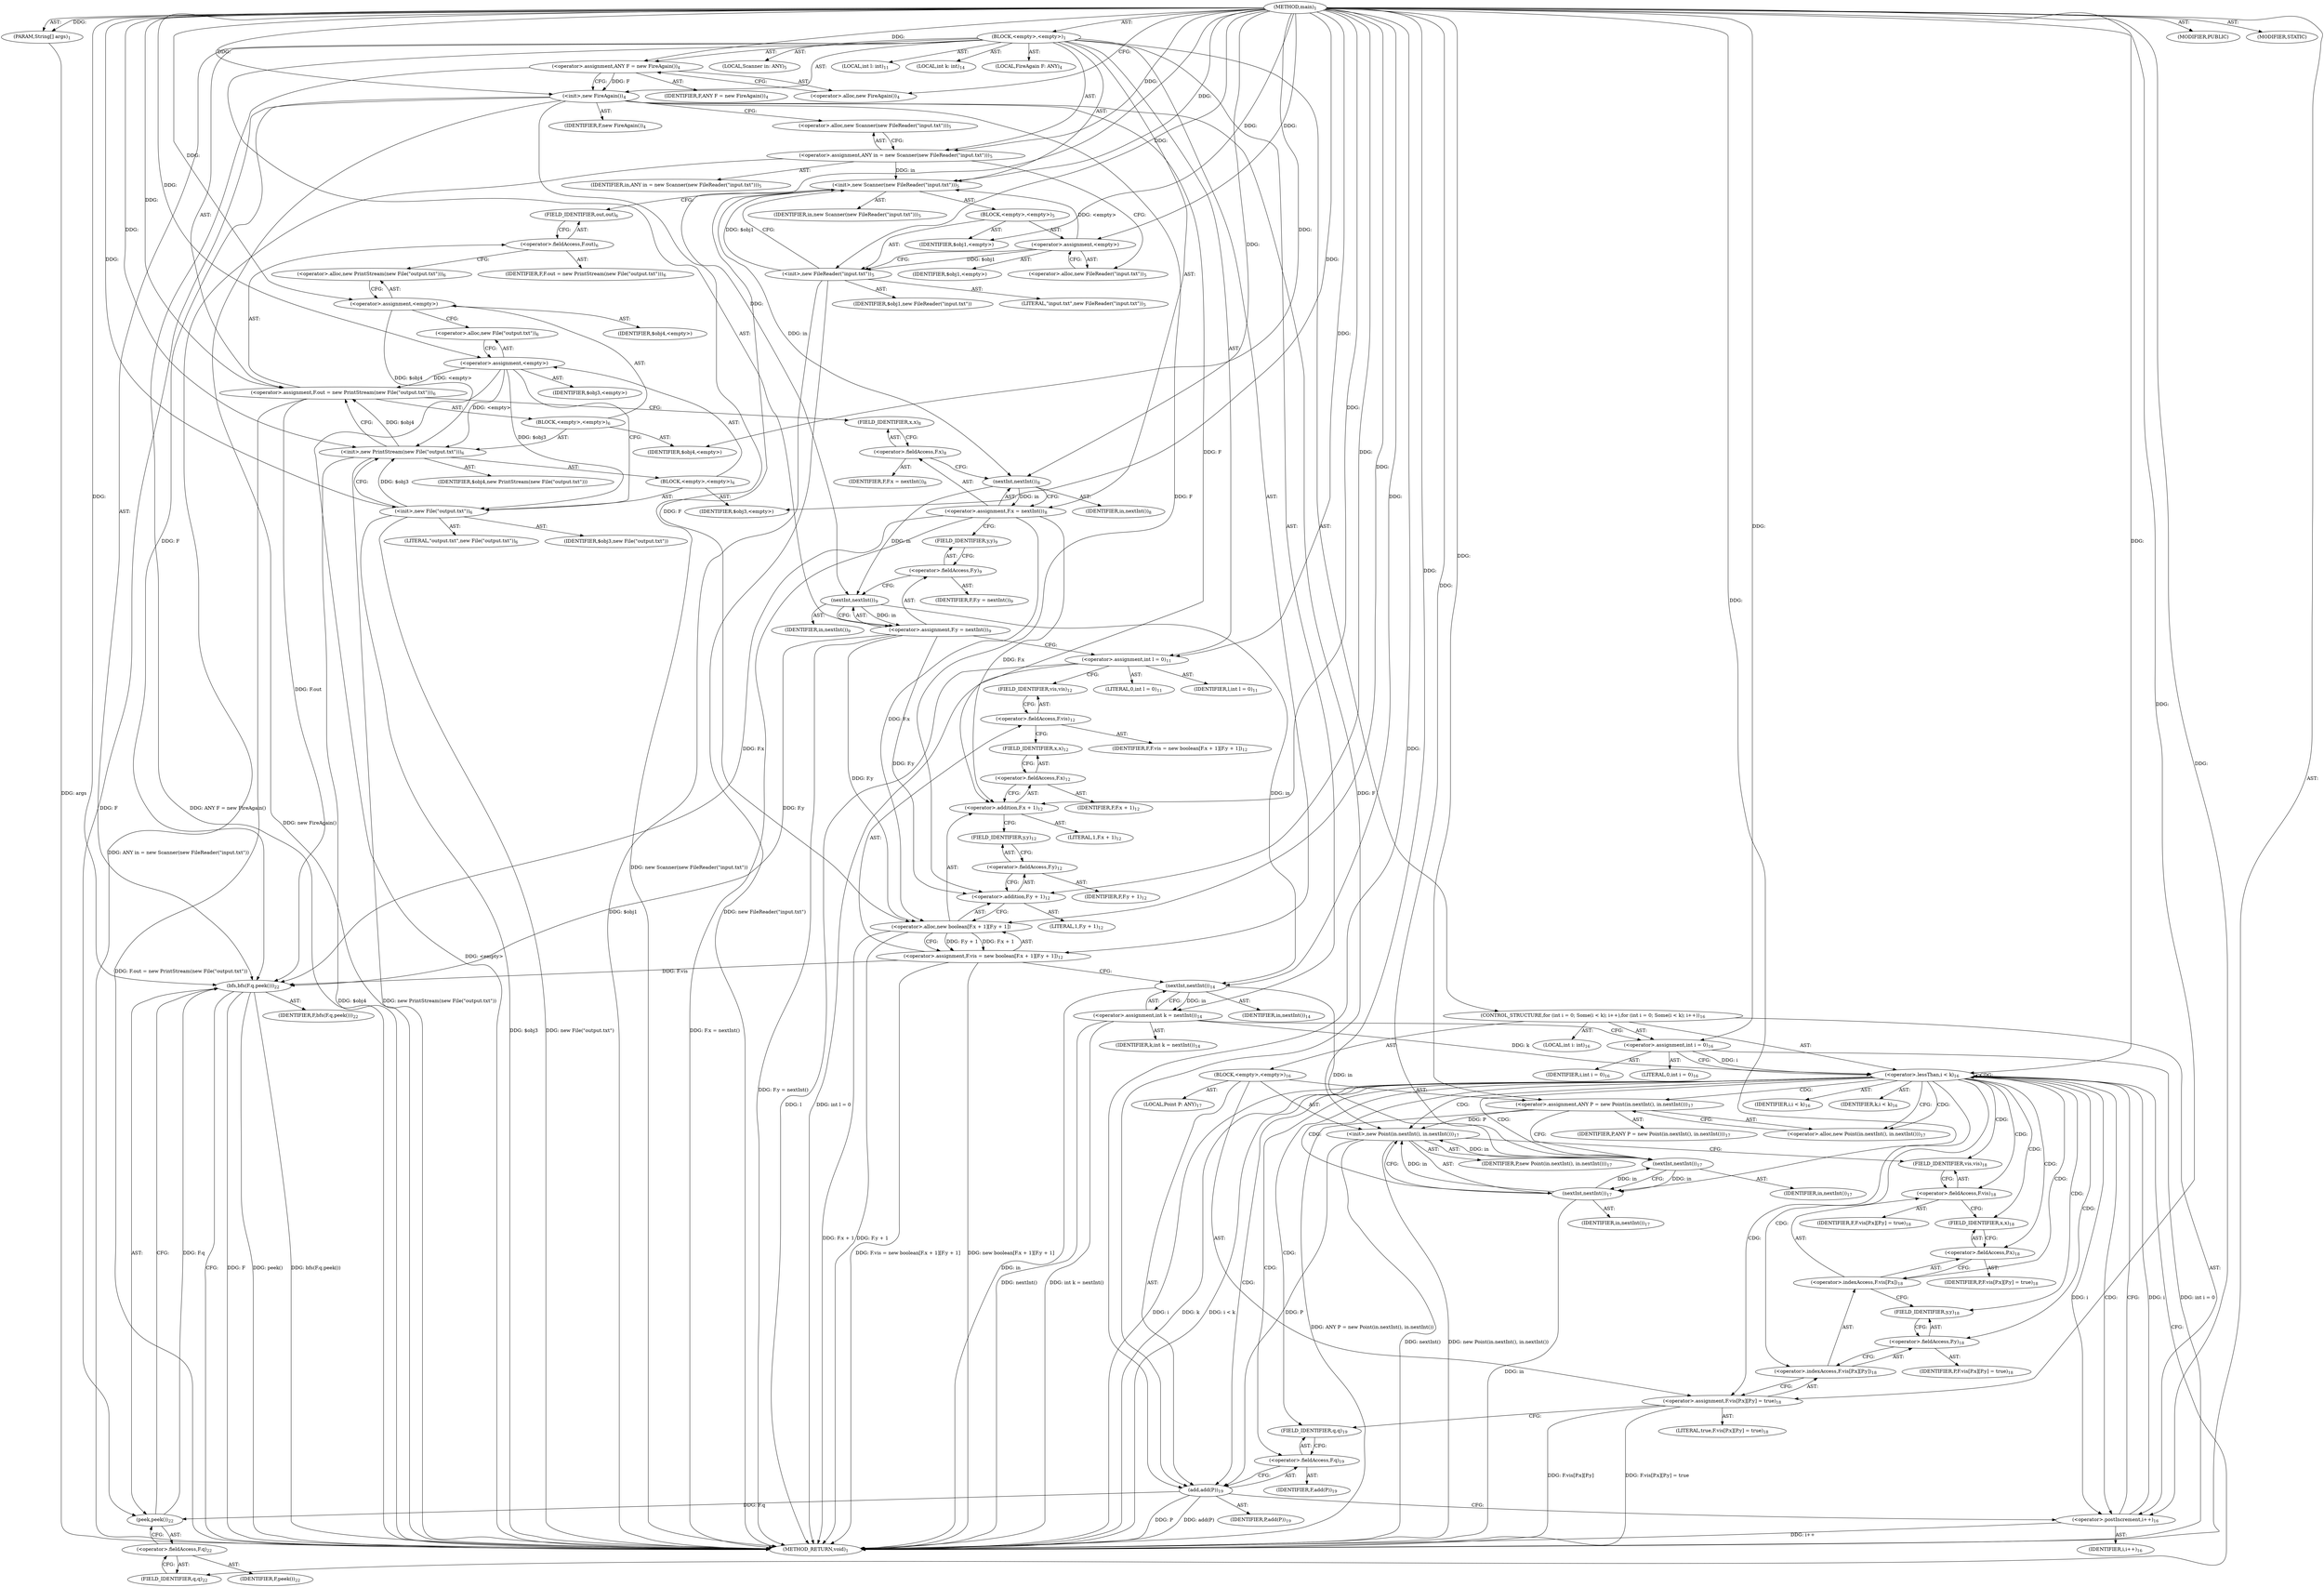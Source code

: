 digraph "main" {  
"23" [label = <(METHOD,main)<SUB>1</SUB>> ]
"24" [label = <(PARAM,String[] args)<SUB>1</SUB>> ]
"25" [label = <(BLOCK,&lt;empty&gt;,&lt;empty&gt;)<SUB>1</SUB>> ]
"4" [label = <(LOCAL,FireAgain F: ANY)<SUB>4</SUB>> ]
"26" [label = <(&lt;operator&gt;.assignment,ANY F = new FireAgain())<SUB>4</SUB>> ]
"27" [label = <(IDENTIFIER,F,ANY F = new FireAgain())<SUB>4</SUB>> ]
"28" [label = <(&lt;operator&gt;.alloc,new FireAgain())<SUB>4</SUB>> ]
"29" [label = <(&lt;init&gt;,new FireAgain())<SUB>4</SUB>> ]
"3" [label = <(IDENTIFIER,F,new FireAgain())<SUB>4</SUB>> ]
"6" [label = <(LOCAL,Scanner in: ANY)<SUB>5</SUB>> ]
"30" [label = <(&lt;operator&gt;.assignment,ANY in = new Scanner(new FileReader(&quot;input.txt&quot;)))<SUB>5</SUB>> ]
"31" [label = <(IDENTIFIER,in,ANY in = new Scanner(new FileReader(&quot;input.txt&quot;)))<SUB>5</SUB>> ]
"32" [label = <(&lt;operator&gt;.alloc,new Scanner(new FileReader(&quot;input.txt&quot;)))<SUB>5</SUB>> ]
"33" [label = <(&lt;init&gt;,new Scanner(new FileReader(&quot;input.txt&quot;)))<SUB>5</SUB>> ]
"5" [label = <(IDENTIFIER,in,new Scanner(new FileReader(&quot;input.txt&quot;)))<SUB>5</SUB>> ]
"34" [label = <(BLOCK,&lt;empty&gt;,&lt;empty&gt;)<SUB>5</SUB>> ]
"35" [label = <(&lt;operator&gt;.assignment,&lt;empty&gt;)> ]
"36" [label = <(IDENTIFIER,$obj1,&lt;empty&gt;)> ]
"37" [label = <(&lt;operator&gt;.alloc,new FileReader(&quot;input.txt&quot;))<SUB>5</SUB>> ]
"38" [label = <(&lt;init&gt;,new FileReader(&quot;input.txt&quot;))<SUB>5</SUB>> ]
"39" [label = <(IDENTIFIER,$obj1,new FileReader(&quot;input.txt&quot;))> ]
"40" [label = <(LITERAL,&quot;input.txt&quot;,new FileReader(&quot;input.txt&quot;))<SUB>5</SUB>> ]
"41" [label = <(IDENTIFIER,$obj1,&lt;empty&gt;)> ]
"42" [label = <(&lt;operator&gt;.assignment,F.out = new PrintStream(new File(&quot;output.txt&quot;)))<SUB>6</SUB>> ]
"43" [label = <(&lt;operator&gt;.fieldAccess,F.out)<SUB>6</SUB>> ]
"44" [label = <(IDENTIFIER,F,F.out = new PrintStream(new File(&quot;output.txt&quot;)))<SUB>6</SUB>> ]
"45" [label = <(FIELD_IDENTIFIER,out,out)<SUB>6</SUB>> ]
"46" [label = <(BLOCK,&lt;empty&gt;,&lt;empty&gt;)<SUB>6</SUB>> ]
"47" [label = <(&lt;operator&gt;.assignment,&lt;empty&gt;)> ]
"48" [label = <(IDENTIFIER,$obj4,&lt;empty&gt;)> ]
"49" [label = <(&lt;operator&gt;.alloc,new PrintStream(new File(&quot;output.txt&quot;)))<SUB>6</SUB>> ]
"50" [label = <(&lt;init&gt;,new PrintStream(new File(&quot;output.txt&quot;)))<SUB>6</SUB>> ]
"51" [label = <(IDENTIFIER,$obj4,new PrintStream(new File(&quot;output.txt&quot;)))> ]
"52" [label = <(BLOCK,&lt;empty&gt;,&lt;empty&gt;)<SUB>6</SUB>> ]
"53" [label = <(&lt;operator&gt;.assignment,&lt;empty&gt;)> ]
"54" [label = <(IDENTIFIER,$obj3,&lt;empty&gt;)> ]
"55" [label = <(&lt;operator&gt;.alloc,new File(&quot;output.txt&quot;))<SUB>6</SUB>> ]
"56" [label = <(&lt;init&gt;,new File(&quot;output.txt&quot;))<SUB>6</SUB>> ]
"57" [label = <(IDENTIFIER,$obj3,new File(&quot;output.txt&quot;))> ]
"58" [label = <(LITERAL,&quot;output.txt&quot;,new File(&quot;output.txt&quot;))<SUB>6</SUB>> ]
"59" [label = <(IDENTIFIER,$obj3,&lt;empty&gt;)> ]
"60" [label = <(IDENTIFIER,$obj4,&lt;empty&gt;)> ]
"61" [label = <(&lt;operator&gt;.assignment,F.x = nextInt())<SUB>8</SUB>> ]
"62" [label = <(&lt;operator&gt;.fieldAccess,F.x)<SUB>8</SUB>> ]
"63" [label = <(IDENTIFIER,F,F.x = nextInt())<SUB>8</SUB>> ]
"64" [label = <(FIELD_IDENTIFIER,x,x)<SUB>8</SUB>> ]
"65" [label = <(nextInt,nextInt())<SUB>8</SUB>> ]
"66" [label = <(IDENTIFIER,in,nextInt())<SUB>8</SUB>> ]
"67" [label = <(&lt;operator&gt;.assignment,F.y = nextInt())<SUB>9</SUB>> ]
"68" [label = <(&lt;operator&gt;.fieldAccess,F.y)<SUB>9</SUB>> ]
"69" [label = <(IDENTIFIER,F,F.y = nextInt())<SUB>9</SUB>> ]
"70" [label = <(FIELD_IDENTIFIER,y,y)<SUB>9</SUB>> ]
"71" [label = <(nextInt,nextInt())<SUB>9</SUB>> ]
"72" [label = <(IDENTIFIER,in,nextInt())<SUB>9</SUB>> ]
"73" [label = <(LOCAL,int l: int)<SUB>11</SUB>> ]
"74" [label = <(&lt;operator&gt;.assignment,int l = 0)<SUB>11</SUB>> ]
"75" [label = <(IDENTIFIER,l,int l = 0)<SUB>11</SUB>> ]
"76" [label = <(LITERAL,0,int l = 0)<SUB>11</SUB>> ]
"77" [label = <(&lt;operator&gt;.assignment,F.vis = new boolean[F.x + 1][F.y + 1])<SUB>12</SUB>> ]
"78" [label = <(&lt;operator&gt;.fieldAccess,F.vis)<SUB>12</SUB>> ]
"79" [label = <(IDENTIFIER,F,F.vis = new boolean[F.x + 1][F.y + 1])<SUB>12</SUB>> ]
"80" [label = <(FIELD_IDENTIFIER,vis,vis)<SUB>12</SUB>> ]
"81" [label = <(&lt;operator&gt;.alloc,new boolean[F.x + 1][F.y + 1])> ]
"82" [label = <(&lt;operator&gt;.addition,F.x + 1)<SUB>12</SUB>> ]
"83" [label = <(&lt;operator&gt;.fieldAccess,F.x)<SUB>12</SUB>> ]
"84" [label = <(IDENTIFIER,F,F.x + 1)<SUB>12</SUB>> ]
"85" [label = <(FIELD_IDENTIFIER,x,x)<SUB>12</SUB>> ]
"86" [label = <(LITERAL,1,F.x + 1)<SUB>12</SUB>> ]
"87" [label = <(&lt;operator&gt;.addition,F.y + 1)<SUB>12</SUB>> ]
"88" [label = <(&lt;operator&gt;.fieldAccess,F.y)<SUB>12</SUB>> ]
"89" [label = <(IDENTIFIER,F,F.y + 1)<SUB>12</SUB>> ]
"90" [label = <(FIELD_IDENTIFIER,y,y)<SUB>12</SUB>> ]
"91" [label = <(LITERAL,1,F.y + 1)<SUB>12</SUB>> ]
"92" [label = <(LOCAL,int k: int)<SUB>14</SUB>> ]
"93" [label = <(&lt;operator&gt;.assignment,int k = nextInt())<SUB>14</SUB>> ]
"94" [label = <(IDENTIFIER,k,int k = nextInt())<SUB>14</SUB>> ]
"95" [label = <(nextInt,nextInt())<SUB>14</SUB>> ]
"96" [label = <(IDENTIFIER,in,nextInt())<SUB>14</SUB>> ]
"97" [label = <(CONTROL_STRUCTURE,for (int i = 0; Some(i &lt; k); i++),for (int i = 0; Some(i &lt; k); i++))<SUB>16</SUB>> ]
"98" [label = <(LOCAL,int i: int)<SUB>16</SUB>> ]
"99" [label = <(&lt;operator&gt;.assignment,int i = 0)<SUB>16</SUB>> ]
"100" [label = <(IDENTIFIER,i,int i = 0)<SUB>16</SUB>> ]
"101" [label = <(LITERAL,0,int i = 0)<SUB>16</SUB>> ]
"102" [label = <(&lt;operator&gt;.lessThan,i &lt; k)<SUB>16</SUB>> ]
"103" [label = <(IDENTIFIER,i,i &lt; k)<SUB>16</SUB>> ]
"104" [label = <(IDENTIFIER,k,i &lt; k)<SUB>16</SUB>> ]
"105" [label = <(&lt;operator&gt;.postIncrement,i++)<SUB>16</SUB>> ]
"106" [label = <(IDENTIFIER,i,i++)<SUB>16</SUB>> ]
"107" [label = <(BLOCK,&lt;empty&gt;,&lt;empty&gt;)<SUB>16</SUB>> ]
"8" [label = <(LOCAL,Point P: ANY)<SUB>17</SUB>> ]
"108" [label = <(&lt;operator&gt;.assignment,ANY P = new Point(in.nextInt(), in.nextInt()))<SUB>17</SUB>> ]
"109" [label = <(IDENTIFIER,P,ANY P = new Point(in.nextInt(), in.nextInt()))<SUB>17</SUB>> ]
"110" [label = <(&lt;operator&gt;.alloc,new Point(in.nextInt(), in.nextInt()))<SUB>17</SUB>> ]
"111" [label = <(&lt;init&gt;,new Point(in.nextInt(), in.nextInt()))<SUB>17</SUB>> ]
"7" [label = <(IDENTIFIER,P,new Point(in.nextInt(), in.nextInt()))<SUB>17</SUB>> ]
"112" [label = <(nextInt,nextInt())<SUB>17</SUB>> ]
"113" [label = <(IDENTIFIER,in,nextInt())<SUB>17</SUB>> ]
"114" [label = <(nextInt,nextInt())<SUB>17</SUB>> ]
"115" [label = <(IDENTIFIER,in,nextInt())<SUB>17</SUB>> ]
"116" [label = <(&lt;operator&gt;.assignment,F.vis[P.x][P.y] = true)<SUB>18</SUB>> ]
"117" [label = <(&lt;operator&gt;.indexAccess,F.vis[P.x][P.y])<SUB>18</SUB>> ]
"118" [label = <(&lt;operator&gt;.indexAccess,F.vis[P.x])<SUB>18</SUB>> ]
"119" [label = <(&lt;operator&gt;.fieldAccess,F.vis)<SUB>18</SUB>> ]
"120" [label = <(IDENTIFIER,F,F.vis[P.x][P.y] = true)<SUB>18</SUB>> ]
"121" [label = <(FIELD_IDENTIFIER,vis,vis)<SUB>18</SUB>> ]
"122" [label = <(&lt;operator&gt;.fieldAccess,P.x)<SUB>18</SUB>> ]
"123" [label = <(IDENTIFIER,P,F.vis[P.x][P.y] = true)<SUB>18</SUB>> ]
"124" [label = <(FIELD_IDENTIFIER,x,x)<SUB>18</SUB>> ]
"125" [label = <(&lt;operator&gt;.fieldAccess,P.y)<SUB>18</SUB>> ]
"126" [label = <(IDENTIFIER,P,F.vis[P.x][P.y] = true)<SUB>18</SUB>> ]
"127" [label = <(FIELD_IDENTIFIER,y,y)<SUB>18</SUB>> ]
"128" [label = <(LITERAL,true,F.vis[P.x][P.y] = true)<SUB>18</SUB>> ]
"129" [label = <(add,add(P))<SUB>19</SUB>> ]
"130" [label = <(&lt;operator&gt;.fieldAccess,F.q)<SUB>19</SUB>> ]
"131" [label = <(IDENTIFIER,F,add(P))<SUB>19</SUB>> ]
"132" [label = <(FIELD_IDENTIFIER,q,q)<SUB>19</SUB>> ]
"133" [label = <(IDENTIFIER,P,add(P))<SUB>19</SUB>> ]
"134" [label = <(bfs,bfs(F.q.peek()))<SUB>22</SUB>> ]
"135" [label = <(IDENTIFIER,F,bfs(F.q.peek()))<SUB>22</SUB>> ]
"136" [label = <(peek,peek())<SUB>22</SUB>> ]
"137" [label = <(&lt;operator&gt;.fieldAccess,F.q)<SUB>22</SUB>> ]
"138" [label = <(IDENTIFIER,F,peek())<SUB>22</SUB>> ]
"139" [label = <(FIELD_IDENTIFIER,q,q)<SUB>22</SUB>> ]
"140" [label = <(MODIFIER,PUBLIC)> ]
"141" [label = <(MODIFIER,STATIC)> ]
"142" [label = <(METHOD_RETURN,void)<SUB>1</SUB>> ]
  "23" -> "24"  [ label = "AST: "] 
  "23" -> "25"  [ label = "AST: "] 
  "23" -> "140"  [ label = "AST: "] 
  "23" -> "141"  [ label = "AST: "] 
  "23" -> "142"  [ label = "AST: "] 
  "25" -> "4"  [ label = "AST: "] 
  "25" -> "26"  [ label = "AST: "] 
  "25" -> "29"  [ label = "AST: "] 
  "25" -> "6"  [ label = "AST: "] 
  "25" -> "30"  [ label = "AST: "] 
  "25" -> "33"  [ label = "AST: "] 
  "25" -> "42"  [ label = "AST: "] 
  "25" -> "61"  [ label = "AST: "] 
  "25" -> "67"  [ label = "AST: "] 
  "25" -> "73"  [ label = "AST: "] 
  "25" -> "74"  [ label = "AST: "] 
  "25" -> "77"  [ label = "AST: "] 
  "25" -> "92"  [ label = "AST: "] 
  "25" -> "93"  [ label = "AST: "] 
  "25" -> "97"  [ label = "AST: "] 
  "25" -> "134"  [ label = "AST: "] 
  "26" -> "27"  [ label = "AST: "] 
  "26" -> "28"  [ label = "AST: "] 
  "29" -> "3"  [ label = "AST: "] 
  "30" -> "31"  [ label = "AST: "] 
  "30" -> "32"  [ label = "AST: "] 
  "33" -> "5"  [ label = "AST: "] 
  "33" -> "34"  [ label = "AST: "] 
  "34" -> "35"  [ label = "AST: "] 
  "34" -> "38"  [ label = "AST: "] 
  "34" -> "41"  [ label = "AST: "] 
  "35" -> "36"  [ label = "AST: "] 
  "35" -> "37"  [ label = "AST: "] 
  "38" -> "39"  [ label = "AST: "] 
  "38" -> "40"  [ label = "AST: "] 
  "42" -> "43"  [ label = "AST: "] 
  "42" -> "46"  [ label = "AST: "] 
  "43" -> "44"  [ label = "AST: "] 
  "43" -> "45"  [ label = "AST: "] 
  "46" -> "47"  [ label = "AST: "] 
  "46" -> "50"  [ label = "AST: "] 
  "46" -> "60"  [ label = "AST: "] 
  "47" -> "48"  [ label = "AST: "] 
  "47" -> "49"  [ label = "AST: "] 
  "50" -> "51"  [ label = "AST: "] 
  "50" -> "52"  [ label = "AST: "] 
  "52" -> "53"  [ label = "AST: "] 
  "52" -> "56"  [ label = "AST: "] 
  "52" -> "59"  [ label = "AST: "] 
  "53" -> "54"  [ label = "AST: "] 
  "53" -> "55"  [ label = "AST: "] 
  "56" -> "57"  [ label = "AST: "] 
  "56" -> "58"  [ label = "AST: "] 
  "61" -> "62"  [ label = "AST: "] 
  "61" -> "65"  [ label = "AST: "] 
  "62" -> "63"  [ label = "AST: "] 
  "62" -> "64"  [ label = "AST: "] 
  "65" -> "66"  [ label = "AST: "] 
  "67" -> "68"  [ label = "AST: "] 
  "67" -> "71"  [ label = "AST: "] 
  "68" -> "69"  [ label = "AST: "] 
  "68" -> "70"  [ label = "AST: "] 
  "71" -> "72"  [ label = "AST: "] 
  "74" -> "75"  [ label = "AST: "] 
  "74" -> "76"  [ label = "AST: "] 
  "77" -> "78"  [ label = "AST: "] 
  "77" -> "81"  [ label = "AST: "] 
  "78" -> "79"  [ label = "AST: "] 
  "78" -> "80"  [ label = "AST: "] 
  "81" -> "82"  [ label = "AST: "] 
  "81" -> "87"  [ label = "AST: "] 
  "82" -> "83"  [ label = "AST: "] 
  "82" -> "86"  [ label = "AST: "] 
  "83" -> "84"  [ label = "AST: "] 
  "83" -> "85"  [ label = "AST: "] 
  "87" -> "88"  [ label = "AST: "] 
  "87" -> "91"  [ label = "AST: "] 
  "88" -> "89"  [ label = "AST: "] 
  "88" -> "90"  [ label = "AST: "] 
  "93" -> "94"  [ label = "AST: "] 
  "93" -> "95"  [ label = "AST: "] 
  "95" -> "96"  [ label = "AST: "] 
  "97" -> "98"  [ label = "AST: "] 
  "97" -> "99"  [ label = "AST: "] 
  "97" -> "102"  [ label = "AST: "] 
  "97" -> "105"  [ label = "AST: "] 
  "97" -> "107"  [ label = "AST: "] 
  "99" -> "100"  [ label = "AST: "] 
  "99" -> "101"  [ label = "AST: "] 
  "102" -> "103"  [ label = "AST: "] 
  "102" -> "104"  [ label = "AST: "] 
  "105" -> "106"  [ label = "AST: "] 
  "107" -> "8"  [ label = "AST: "] 
  "107" -> "108"  [ label = "AST: "] 
  "107" -> "111"  [ label = "AST: "] 
  "107" -> "116"  [ label = "AST: "] 
  "107" -> "129"  [ label = "AST: "] 
  "108" -> "109"  [ label = "AST: "] 
  "108" -> "110"  [ label = "AST: "] 
  "111" -> "7"  [ label = "AST: "] 
  "111" -> "112"  [ label = "AST: "] 
  "111" -> "114"  [ label = "AST: "] 
  "112" -> "113"  [ label = "AST: "] 
  "114" -> "115"  [ label = "AST: "] 
  "116" -> "117"  [ label = "AST: "] 
  "116" -> "128"  [ label = "AST: "] 
  "117" -> "118"  [ label = "AST: "] 
  "117" -> "125"  [ label = "AST: "] 
  "118" -> "119"  [ label = "AST: "] 
  "118" -> "122"  [ label = "AST: "] 
  "119" -> "120"  [ label = "AST: "] 
  "119" -> "121"  [ label = "AST: "] 
  "122" -> "123"  [ label = "AST: "] 
  "122" -> "124"  [ label = "AST: "] 
  "125" -> "126"  [ label = "AST: "] 
  "125" -> "127"  [ label = "AST: "] 
  "129" -> "130"  [ label = "AST: "] 
  "129" -> "133"  [ label = "AST: "] 
  "130" -> "131"  [ label = "AST: "] 
  "130" -> "132"  [ label = "AST: "] 
  "134" -> "135"  [ label = "AST: "] 
  "134" -> "136"  [ label = "AST: "] 
  "136" -> "137"  [ label = "AST: "] 
  "137" -> "138"  [ label = "AST: "] 
  "137" -> "139"  [ label = "AST: "] 
  "26" -> "29"  [ label = "CFG: "] 
  "29" -> "32"  [ label = "CFG: "] 
  "30" -> "37"  [ label = "CFG: "] 
  "33" -> "45"  [ label = "CFG: "] 
  "42" -> "64"  [ label = "CFG: "] 
  "61" -> "70"  [ label = "CFG: "] 
  "67" -> "74"  [ label = "CFG: "] 
  "74" -> "80"  [ label = "CFG: "] 
  "77" -> "95"  [ label = "CFG: "] 
  "93" -> "99"  [ label = "CFG: "] 
  "134" -> "142"  [ label = "CFG: "] 
  "28" -> "26"  [ label = "CFG: "] 
  "32" -> "30"  [ label = "CFG: "] 
  "43" -> "49"  [ label = "CFG: "] 
  "62" -> "65"  [ label = "CFG: "] 
  "65" -> "61"  [ label = "CFG: "] 
  "68" -> "71"  [ label = "CFG: "] 
  "71" -> "67"  [ label = "CFG: "] 
  "78" -> "85"  [ label = "CFG: "] 
  "81" -> "77"  [ label = "CFG: "] 
  "95" -> "93"  [ label = "CFG: "] 
  "99" -> "102"  [ label = "CFG: "] 
  "102" -> "110"  [ label = "CFG: "] 
  "102" -> "139"  [ label = "CFG: "] 
  "105" -> "102"  [ label = "CFG: "] 
  "136" -> "134"  [ label = "CFG: "] 
  "35" -> "38"  [ label = "CFG: "] 
  "38" -> "33"  [ label = "CFG: "] 
  "45" -> "43"  [ label = "CFG: "] 
  "47" -> "55"  [ label = "CFG: "] 
  "50" -> "42"  [ label = "CFG: "] 
  "64" -> "62"  [ label = "CFG: "] 
  "70" -> "68"  [ label = "CFG: "] 
  "80" -> "78"  [ label = "CFG: "] 
  "82" -> "90"  [ label = "CFG: "] 
  "87" -> "81"  [ label = "CFG: "] 
  "108" -> "112"  [ label = "CFG: "] 
  "111" -> "121"  [ label = "CFG: "] 
  "116" -> "132"  [ label = "CFG: "] 
  "129" -> "105"  [ label = "CFG: "] 
  "137" -> "136"  [ label = "CFG: "] 
  "37" -> "35"  [ label = "CFG: "] 
  "49" -> "47"  [ label = "CFG: "] 
  "83" -> "82"  [ label = "CFG: "] 
  "88" -> "87"  [ label = "CFG: "] 
  "110" -> "108"  [ label = "CFG: "] 
  "112" -> "114"  [ label = "CFG: "] 
  "114" -> "111"  [ label = "CFG: "] 
  "117" -> "116"  [ label = "CFG: "] 
  "130" -> "129"  [ label = "CFG: "] 
  "139" -> "137"  [ label = "CFG: "] 
  "53" -> "56"  [ label = "CFG: "] 
  "56" -> "50"  [ label = "CFG: "] 
  "85" -> "83"  [ label = "CFG: "] 
  "90" -> "88"  [ label = "CFG: "] 
  "118" -> "127"  [ label = "CFG: "] 
  "125" -> "117"  [ label = "CFG: "] 
  "132" -> "130"  [ label = "CFG: "] 
  "55" -> "53"  [ label = "CFG: "] 
  "119" -> "124"  [ label = "CFG: "] 
  "122" -> "118"  [ label = "CFG: "] 
  "127" -> "125"  [ label = "CFG: "] 
  "121" -> "119"  [ label = "CFG: "] 
  "124" -> "122"  [ label = "CFG: "] 
  "23" -> "28"  [ label = "CFG: "] 
  "24" -> "142"  [ label = "DDG: args"] 
  "26" -> "142"  [ label = "DDG: ANY F = new FireAgain()"] 
  "29" -> "142"  [ label = "DDG: new FireAgain()"] 
  "30" -> "142"  [ label = "DDG: ANY in = new Scanner(new FileReader(&quot;input.txt&quot;))"] 
  "38" -> "142"  [ label = "DDG: $obj1"] 
  "38" -> "142"  [ label = "DDG: new FileReader(&quot;input.txt&quot;)"] 
  "33" -> "142"  [ label = "DDG: new Scanner(new FileReader(&quot;input.txt&quot;))"] 
  "50" -> "142"  [ label = "DDG: $obj4"] 
  "53" -> "142"  [ label = "DDG: &lt;empty&gt;"] 
  "56" -> "142"  [ label = "DDG: $obj3"] 
  "56" -> "142"  [ label = "DDG: new File(&quot;output.txt&quot;)"] 
  "50" -> "142"  [ label = "DDG: new PrintStream(new File(&quot;output.txt&quot;))"] 
  "42" -> "142"  [ label = "DDG: F.out = new PrintStream(new File(&quot;output.txt&quot;))"] 
  "61" -> "142"  [ label = "DDG: F.x = nextInt()"] 
  "67" -> "142"  [ label = "DDG: F.y = nextInt()"] 
  "74" -> "142"  [ label = "DDG: l"] 
  "74" -> "142"  [ label = "DDG: int l = 0"] 
  "81" -> "142"  [ label = "DDG: F.x + 1"] 
  "81" -> "142"  [ label = "DDG: F.y + 1"] 
  "77" -> "142"  [ label = "DDG: new boolean[F.x + 1][F.y + 1]"] 
  "77" -> "142"  [ label = "DDG: F.vis = new boolean[F.x + 1][F.y + 1]"] 
  "95" -> "142"  [ label = "DDG: in"] 
  "93" -> "142"  [ label = "DDG: nextInt()"] 
  "93" -> "142"  [ label = "DDG: int k = nextInt()"] 
  "99" -> "142"  [ label = "DDG: int i = 0"] 
  "102" -> "142"  [ label = "DDG: i"] 
  "102" -> "142"  [ label = "DDG: k"] 
  "102" -> "142"  [ label = "DDG: i &lt; k"] 
  "134" -> "142"  [ label = "DDG: F"] 
  "134" -> "142"  [ label = "DDG: peek()"] 
  "134" -> "142"  [ label = "DDG: bfs(F.q.peek())"] 
  "108" -> "142"  [ label = "DDG: ANY P = new Point(in.nextInt(), in.nextInt())"] 
  "111" -> "142"  [ label = "DDG: nextInt()"] 
  "114" -> "142"  [ label = "DDG: in"] 
  "111" -> "142"  [ label = "DDG: new Point(in.nextInt(), in.nextInt())"] 
  "116" -> "142"  [ label = "DDG: F.vis[P.x][P.y]"] 
  "116" -> "142"  [ label = "DDG: F.vis[P.x][P.y] = true"] 
  "129" -> "142"  [ label = "DDG: P"] 
  "129" -> "142"  [ label = "DDG: add(P)"] 
  "105" -> "142"  [ label = "DDG: i++"] 
  "23" -> "24"  [ label = "DDG: "] 
  "23" -> "26"  [ label = "DDG: "] 
  "23" -> "30"  [ label = "DDG: "] 
  "53" -> "42"  [ label = "DDG: &lt;empty&gt;"] 
  "50" -> "42"  [ label = "DDG: $obj4"] 
  "23" -> "42"  [ label = "DDG: "] 
  "65" -> "61"  [ label = "DDG: in"] 
  "71" -> "67"  [ label = "DDG: in"] 
  "23" -> "74"  [ label = "DDG: "] 
  "81" -> "77"  [ label = "DDG: F.x + 1"] 
  "81" -> "77"  [ label = "DDG: F.y + 1"] 
  "95" -> "93"  [ label = "DDG: in"] 
  "26" -> "29"  [ label = "DDG: F"] 
  "23" -> "29"  [ label = "DDG: "] 
  "30" -> "33"  [ label = "DDG: in"] 
  "23" -> "33"  [ label = "DDG: "] 
  "35" -> "33"  [ label = "DDG: &lt;empty&gt;"] 
  "38" -> "33"  [ label = "DDG: $obj1"] 
  "23" -> "99"  [ label = "DDG: "] 
  "29" -> "134"  [ label = "DDG: F"] 
  "42" -> "134"  [ label = "DDG: F.out"] 
  "77" -> "134"  [ label = "DDG: F.vis"] 
  "136" -> "134"  [ label = "DDG: F.q"] 
  "23" -> "134"  [ label = "DDG: "] 
  "61" -> "134"  [ label = "DDG: F.x"] 
  "67" -> "134"  [ label = "DDG: F.y"] 
  "23" -> "35"  [ label = "DDG: "] 
  "23" -> "41"  [ label = "DDG: "] 
  "23" -> "47"  [ label = "DDG: "] 
  "23" -> "60"  [ label = "DDG: "] 
  "33" -> "65"  [ label = "DDG: in"] 
  "23" -> "65"  [ label = "DDG: "] 
  "65" -> "71"  [ label = "DDG: in"] 
  "23" -> "71"  [ label = "DDG: "] 
  "29" -> "81"  [ label = "DDG: F"] 
  "61" -> "81"  [ label = "DDG: F.x"] 
  "23" -> "81"  [ label = "DDG: "] 
  "67" -> "81"  [ label = "DDG: F.y"] 
  "71" -> "95"  [ label = "DDG: in"] 
  "23" -> "95"  [ label = "DDG: "] 
  "99" -> "102"  [ label = "DDG: i"] 
  "105" -> "102"  [ label = "DDG: i"] 
  "23" -> "102"  [ label = "DDG: "] 
  "93" -> "102"  [ label = "DDG: k"] 
  "102" -> "105"  [ label = "DDG: i"] 
  "23" -> "105"  [ label = "DDG: "] 
  "23" -> "108"  [ label = "DDG: "] 
  "23" -> "116"  [ label = "DDG: "] 
  "29" -> "136"  [ label = "DDG: F"] 
  "129" -> "136"  [ label = "DDG: F.q"] 
  "35" -> "38"  [ label = "DDG: $obj1"] 
  "23" -> "38"  [ label = "DDG: "] 
  "47" -> "50"  [ label = "DDG: $obj4"] 
  "23" -> "50"  [ label = "DDG: "] 
  "53" -> "50"  [ label = "DDG: &lt;empty&gt;"] 
  "56" -> "50"  [ label = "DDG: $obj3"] 
  "29" -> "82"  [ label = "DDG: F"] 
  "61" -> "82"  [ label = "DDG: F.x"] 
  "23" -> "82"  [ label = "DDG: "] 
  "29" -> "87"  [ label = "DDG: F"] 
  "67" -> "87"  [ label = "DDG: F.y"] 
  "23" -> "87"  [ label = "DDG: "] 
  "108" -> "111"  [ label = "DDG: P"] 
  "23" -> "111"  [ label = "DDG: "] 
  "112" -> "111"  [ label = "DDG: in"] 
  "114" -> "111"  [ label = "DDG: in"] 
  "29" -> "129"  [ label = "DDG: F"] 
  "111" -> "129"  [ label = "DDG: P"] 
  "23" -> "129"  [ label = "DDG: "] 
  "23" -> "53"  [ label = "DDG: "] 
  "23" -> "59"  [ label = "DDG: "] 
  "95" -> "112"  [ label = "DDG: in"] 
  "114" -> "112"  [ label = "DDG: in"] 
  "23" -> "112"  [ label = "DDG: "] 
  "112" -> "114"  [ label = "DDG: in"] 
  "23" -> "114"  [ label = "DDG: "] 
  "53" -> "56"  [ label = "DDG: $obj3"] 
  "23" -> "56"  [ label = "DDG: "] 
  "102" -> "105"  [ label = "CDG: "] 
  "102" -> "116"  [ label = "CDG: "] 
  "102" -> "122"  [ label = "CDG: "] 
  "102" -> "130"  [ label = "CDG: "] 
  "102" -> "118"  [ label = "CDG: "] 
  "102" -> "102"  [ label = "CDG: "] 
  "102" -> "114"  [ label = "CDG: "] 
  "102" -> "132"  [ label = "CDG: "] 
  "102" -> "110"  [ label = "CDG: "] 
  "102" -> "119"  [ label = "CDG: "] 
  "102" -> "121"  [ label = "CDG: "] 
  "102" -> "117"  [ label = "CDG: "] 
  "102" -> "127"  [ label = "CDG: "] 
  "102" -> "112"  [ label = "CDG: "] 
  "102" -> "129"  [ label = "CDG: "] 
  "102" -> "124"  [ label = "CDG: "] 
  "102" -> "108"  [ label = "CDG: "] 
  "102" -> "125"  [ label = "CDG: "] 
  "102" -> "111"  [ label = "CDG: "] 
}
